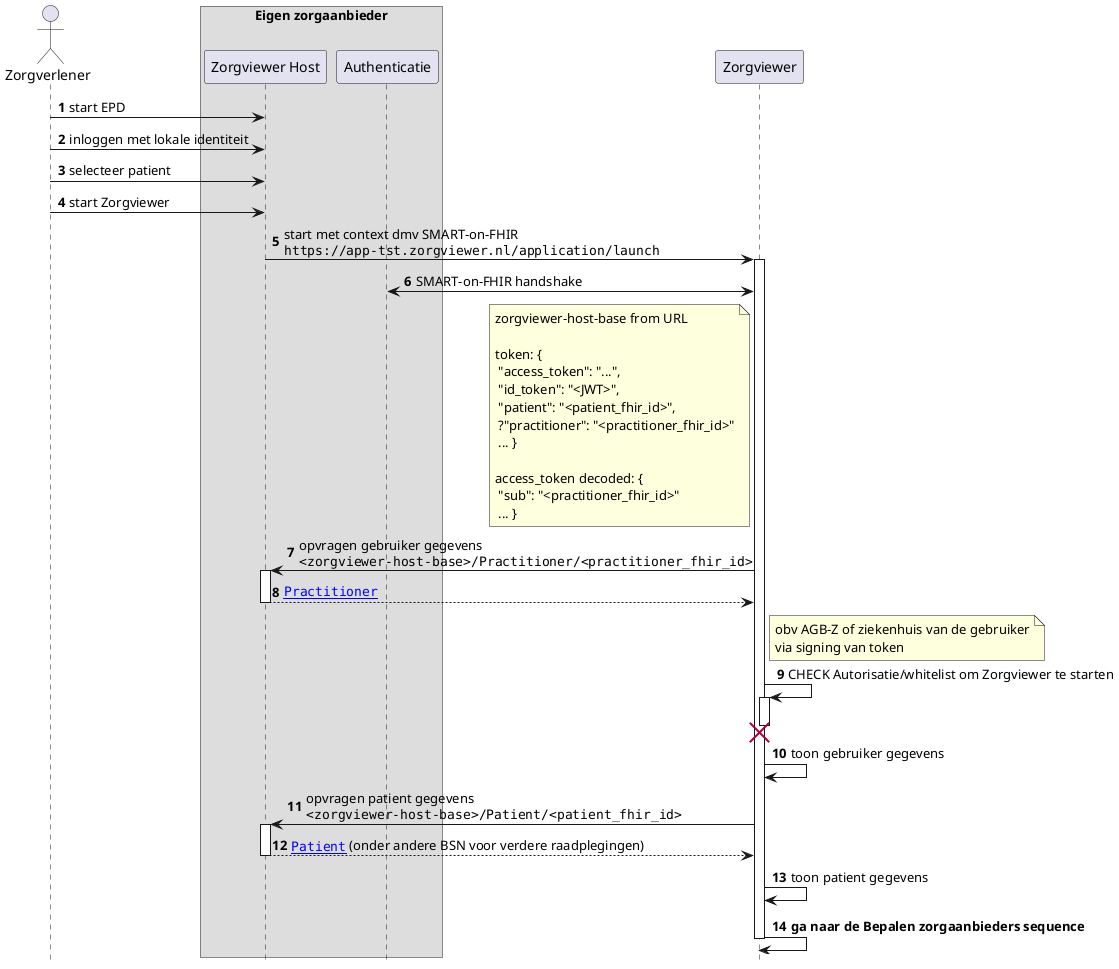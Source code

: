 @startuml
hide footbox
autonumber

actor Zorgverlener
box "Eigen zorgaanbieder"
participant "Zorgviewer Host" as Host
participant Authenticatie
end box
participant Zorgviewer

Zorgverlener->Host: start EPD
Zorgverlener->Host: inloggen met lokale identiteit
Zorgverlener->Host: selecteer patient
Zorgverlener->Host: start Zorgviewer
Host->Zorgviewer: start met context dmv SMART-on-FHIR \n""https://app-tst.zorgviewer.nl/application/launch""
activate Zorgviewer
Zorgviewer<->Authenticatie: SMART-on-FHIR handshake
note left Zorgviewer
 zorgviewer-host-base from URL
 
 token: {
  "access_token": "...",
  "id_token": "<JWT>",
  "patient": "<patient_fhir_id>",
  ?"practitioner": "<practitioner_fhir_id>"
  ... }

 access_token decoded: {
  "sub": "<practitioner_fhir_id>"
  ... }
end note
Zorgviewer->Host: opvragen gebruiker gegevens\n""<zorgviewer-host-base>/Practitioner/<practitioner_fhir_id>""
activate Host
Host-->Zorgviewer: ""[[StructureDefinition-Practitioner.html Practitioner]]""
deactivate Host

note right Zorgviewer
    obv AGB-Z of ziekenhuis van de gebruiker
    via signing van token
end note
Zorgviewer->Zorgviewer++: CHECK Autorisatie/whitelist om Zorgviewer te starten
destroy Zorgviewer

Zorgviewer->Zorgviewer: toon gebruiker gegevens

Zorgviewer->Host: opvragen patient gegevens\n""<zorgviewer-host-base>/Patient/<patient_fhir_id>""
activate Host
Host-->Zorgviewer: ""[[StructureDefinition-Patient.html Patient]]"" (onder andere BSN voor verdere raadplegingen)
deactivate Host
Zorgviewer->Zorgviewer: toon patient gegevens

Zorgviewer->Zorgviewer: **ga naar de Bepalen zorgaanbieders sequence**

deactivate Zorgviewer

@enduml